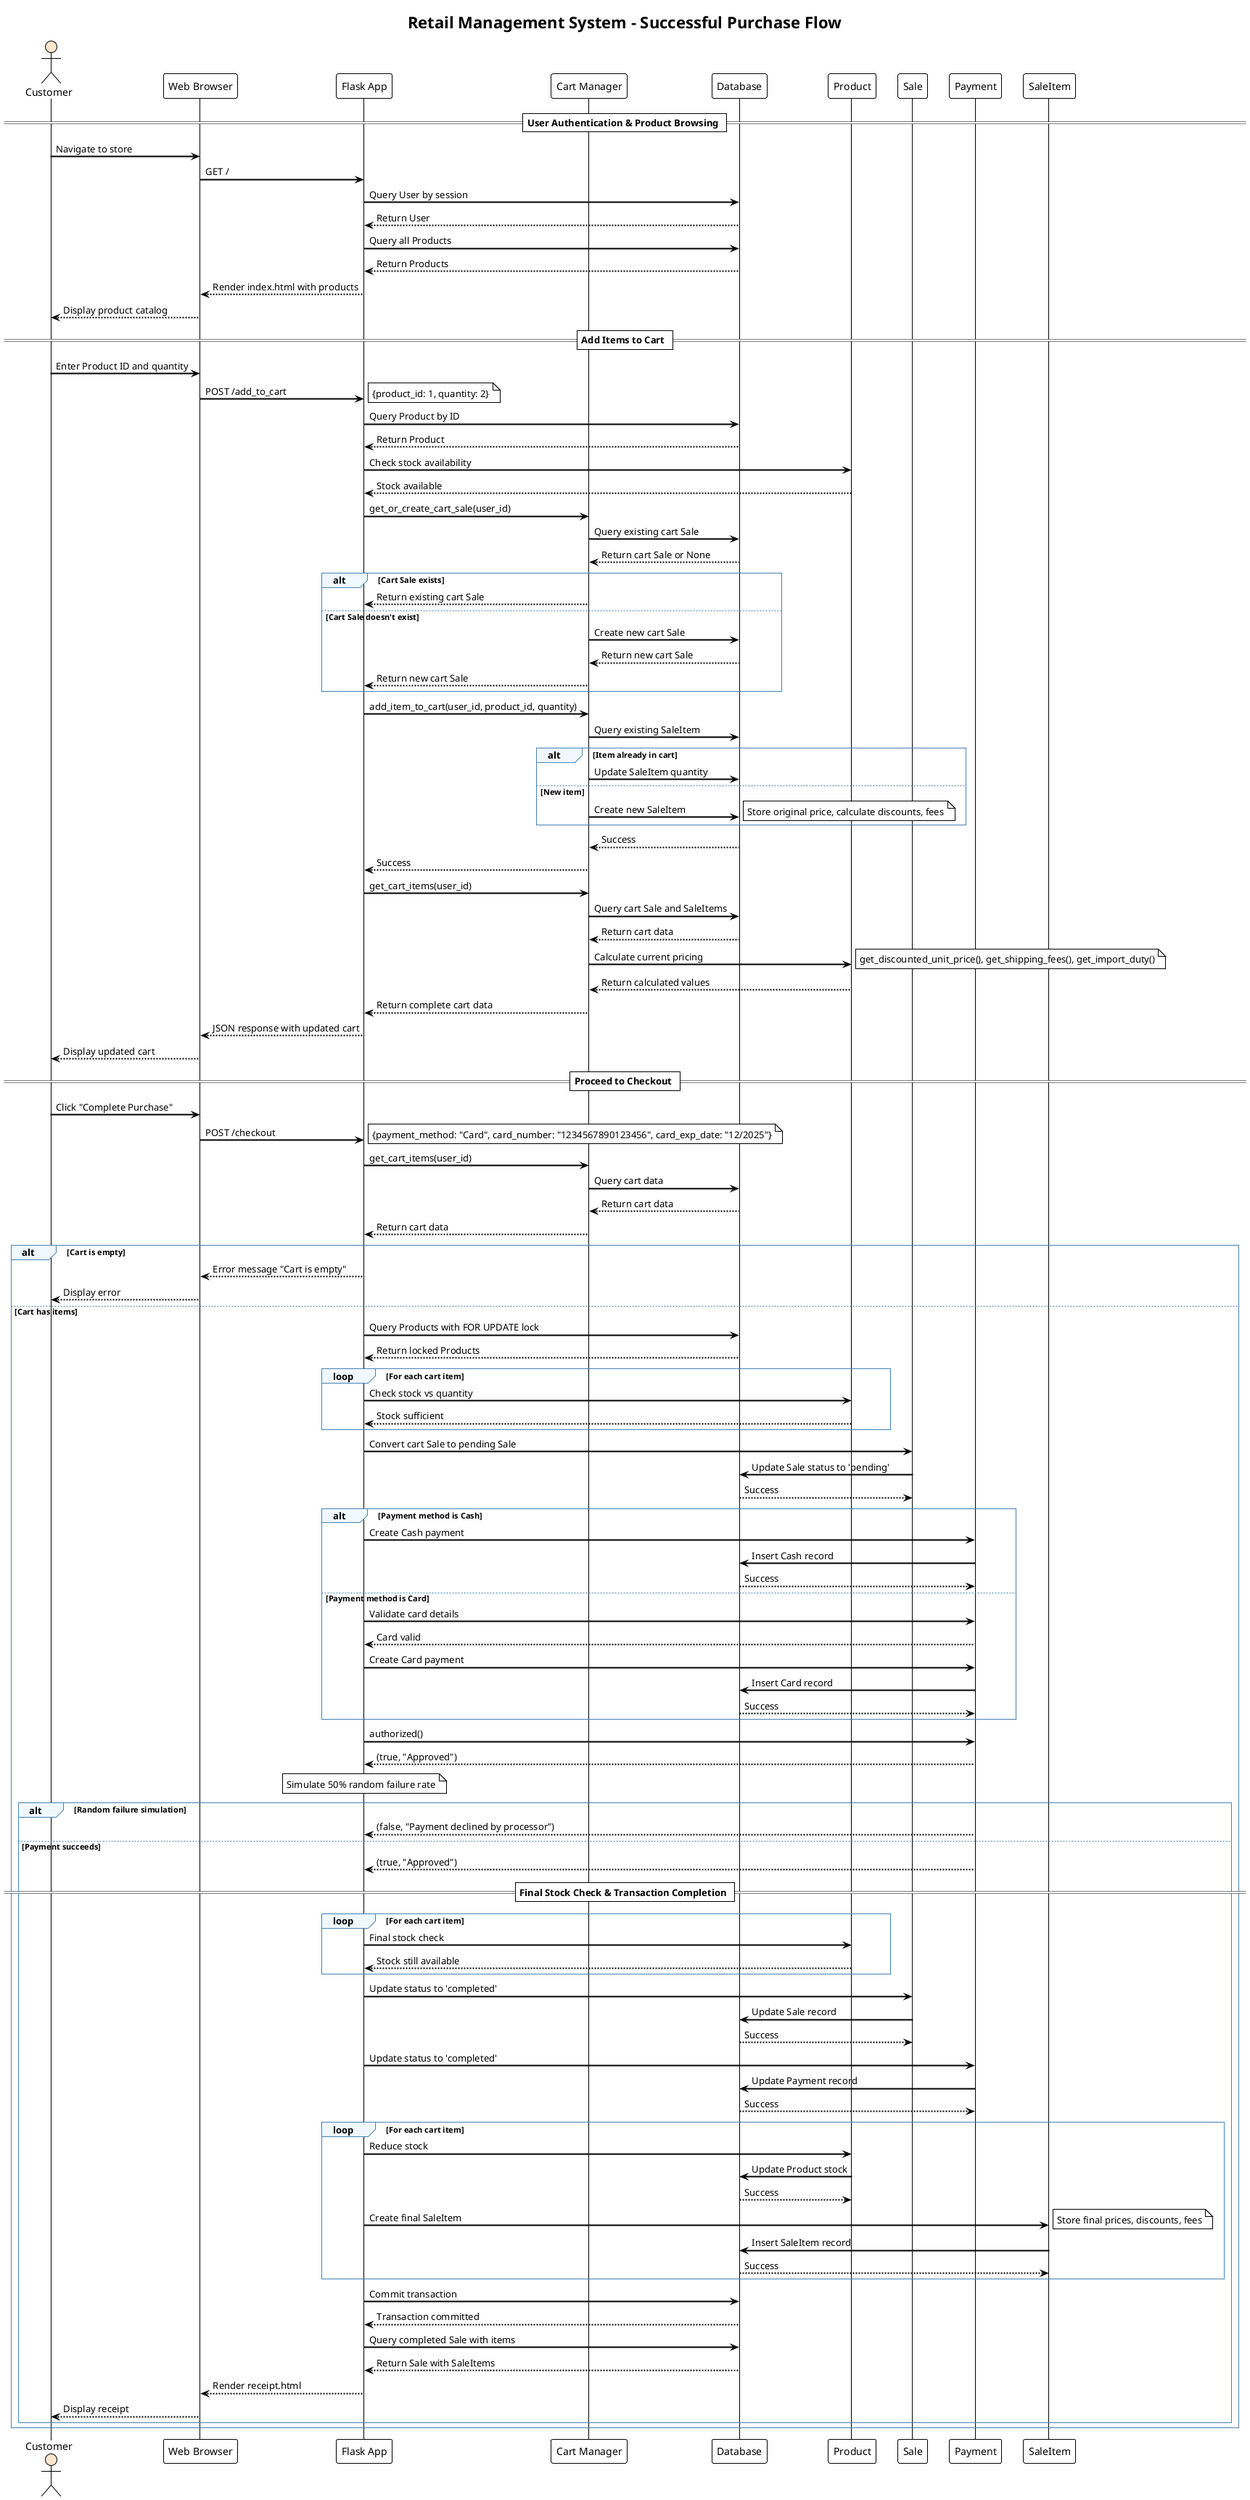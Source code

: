 @startuml Retail Management System - Successful Purchase Flow

!theme plain
skinparam sequenceMessageAlignment left
skinparam sequenceArrowThickness 2
skinparam sequenceLifeLineBackgroundColor #E8F4FD
skinparam sequenceActorBackgroundColor #FFE6CC
skinparam sequenceGroupBackgroundColor #F0F8FF
skinparam sequenceGroupBorderColor #4682B4

title Retail Management System - Successful Purchase Flow

actor Customer
participant "Web Browser" as Browser
participant "Flask App" as Flask
participant "Cart Manager" as Cart
participant "Database" as DB
participant "Product" as Product
participant "Sale" as Sale
participant "Payment" as Payment
participant "SaleItem" as SaleItem

== User Authentication & Product Browsing ==
Customer -> Browser: Navigate to store
Browser -> Flask: GET /
Flask -> DB: Query User by session
DB --> Flask: Return User
Flask -> DB: Query all Products
DB --> Flask: Return Products
Flask --> Browser: Render index.html with products
Browser --> Customer: Display product catalog

== Add Items to Cart ==
Customer -> Browser: Enter Product ID and quantity
Browser -> Flask: POST /add_to_cart
note right: {product_id: 1, quantity: 2}

Flask -> DB: Query Product by ID
DB --> Flask: Return Product
Flask -> Product: Check stock availability
Product --> Flask: Stock available

Flask -> Cart: get_or_create_cart_sale(user_id)
Cart -> DB: Query existing cart Sale
DB --> Cart: Return cart Sale or None
alt Cart Sale exists
    Cart --> Flask: Return existing cart Sale
else Cart Sale doesn't exist
    Cart -> DB: Create new cart Sale
    DB --> Cart: Return new cart Sale
    Cart --> Flask: Return new cart Sale
end

Flask -> Cart: add_item_to_cart(user_id, product_id, quantity)
Cart -> DB: Query existing SaleItem
alt Item already in cart
    Cart -> DB: Update SaleItem quantity
else New item
    Cart -> DB: Create new SaleItem
    note right: Store original price, calculate discounts, fees
end
DB --> Cart: Success
Cart --> Flask: Success

Flask -> Cart: get_cart_items(user_id)
Cart -> DB: Query cart Sale and SaleItems
DB --> Cart: Return cart data
Cart -> Product: Calculate current pricing
note right: get_discounted_unit_price(), get_shipping_fees(), get_import_duty()
Product --> Cart: Return calculated values
Cart --> Flask: Return complete cart data
Flask --> Browser: JSON response with updated cart
Browser --> Customer: Display updated cart

== Proceed to Checkout ==
Customer -> Browser: Click "Complete Purchase"
Browser -> Flask: POST /checkout
note right: {payment_method: "Card", card_number: "1234567890123456", card_exp_date: "12/2025"}

Flask -> Cart: get_cart_items(user_id)
Cart -> DB: Query cart data
DB --> Cart: Return cart data
Cart --> Flask: Return cart data

alt Cart is empty
    Flask --> Browser: Error message "Cart is empty"
    Browser --> Customer: Display error
else Cart has items
    Flask -> DB: Query Products with FOR UPDATE lock
    DB --> Flask: Return locked Products
    
    loop For each cart item
        Flask -> Product: Check stock vs quantity
        Product --> Flask: Stock sufficient
    end
    
    Flask -> Sale: Convert cart Sale to pending Sale
    Sale -> DB: Update Sale status to 'pending'
    DB --> Sale: Success
    
    alt Payment method is Cash
        Flask -> Payment: Create Cash payment
        Payment -> DB: Insert Cash record
        DB --> Payment: Success
    else Payment method is Card
        Flask -> Payment: Validate card details
        Payment --> Flask: Card valid
        Flask -> Payment: Create Card payment
        Payment -> DB: Insert Card record
        DB --> Payment: Success
    end
    
    Flask -> Payment: authorized()
    Payment --> Flask: (true, "Approved")
    
    note over Flask: Simulate 50% random failure rate
    alt Random failure simulation
        Payment --> Flask: (false, "Payment declined by processor")
    else Payment succeeds
        Payment --> Flask: (true, "Approved")
        
        == Final Stock Check & Transaction Completion ==
        loop For each cart item
            Flask -> Product: Final stock check
            Product --> Flask: Stock still available
        end
        
        Flask -> Sale: Update status to 'completed'
        Sale -> DB: Update Sale record
        DB --> Sale: Success
        
        Flask -> Payment: Update status to 'completed'
        Payment -> DB: Update Payment record
        DB --> Payment: Success
        
        loop For each cart item
            Flask -> Product: Reduce stock
            Product -> DB: Update Product stock
            DB --> Product: Success
            
            Flask -> SaleItem: Create final SaleItem
            note right: Store final prices, discounts, fees
            SaleItem -> DB: Insert SaleItem record
            DB --> SaleItem: Success
        end
        
        Flask -> DB: Commit transaction
        DB --> Flask: Transaction committed
        
        Flask -> DB: Query completed Sale with items
        DB --> Flask: Return Sale with SaleItems
        
        Flask --> Browser: Render receipt.html
        Browser --> Customer: Display receipt
    end
end

@enduml
